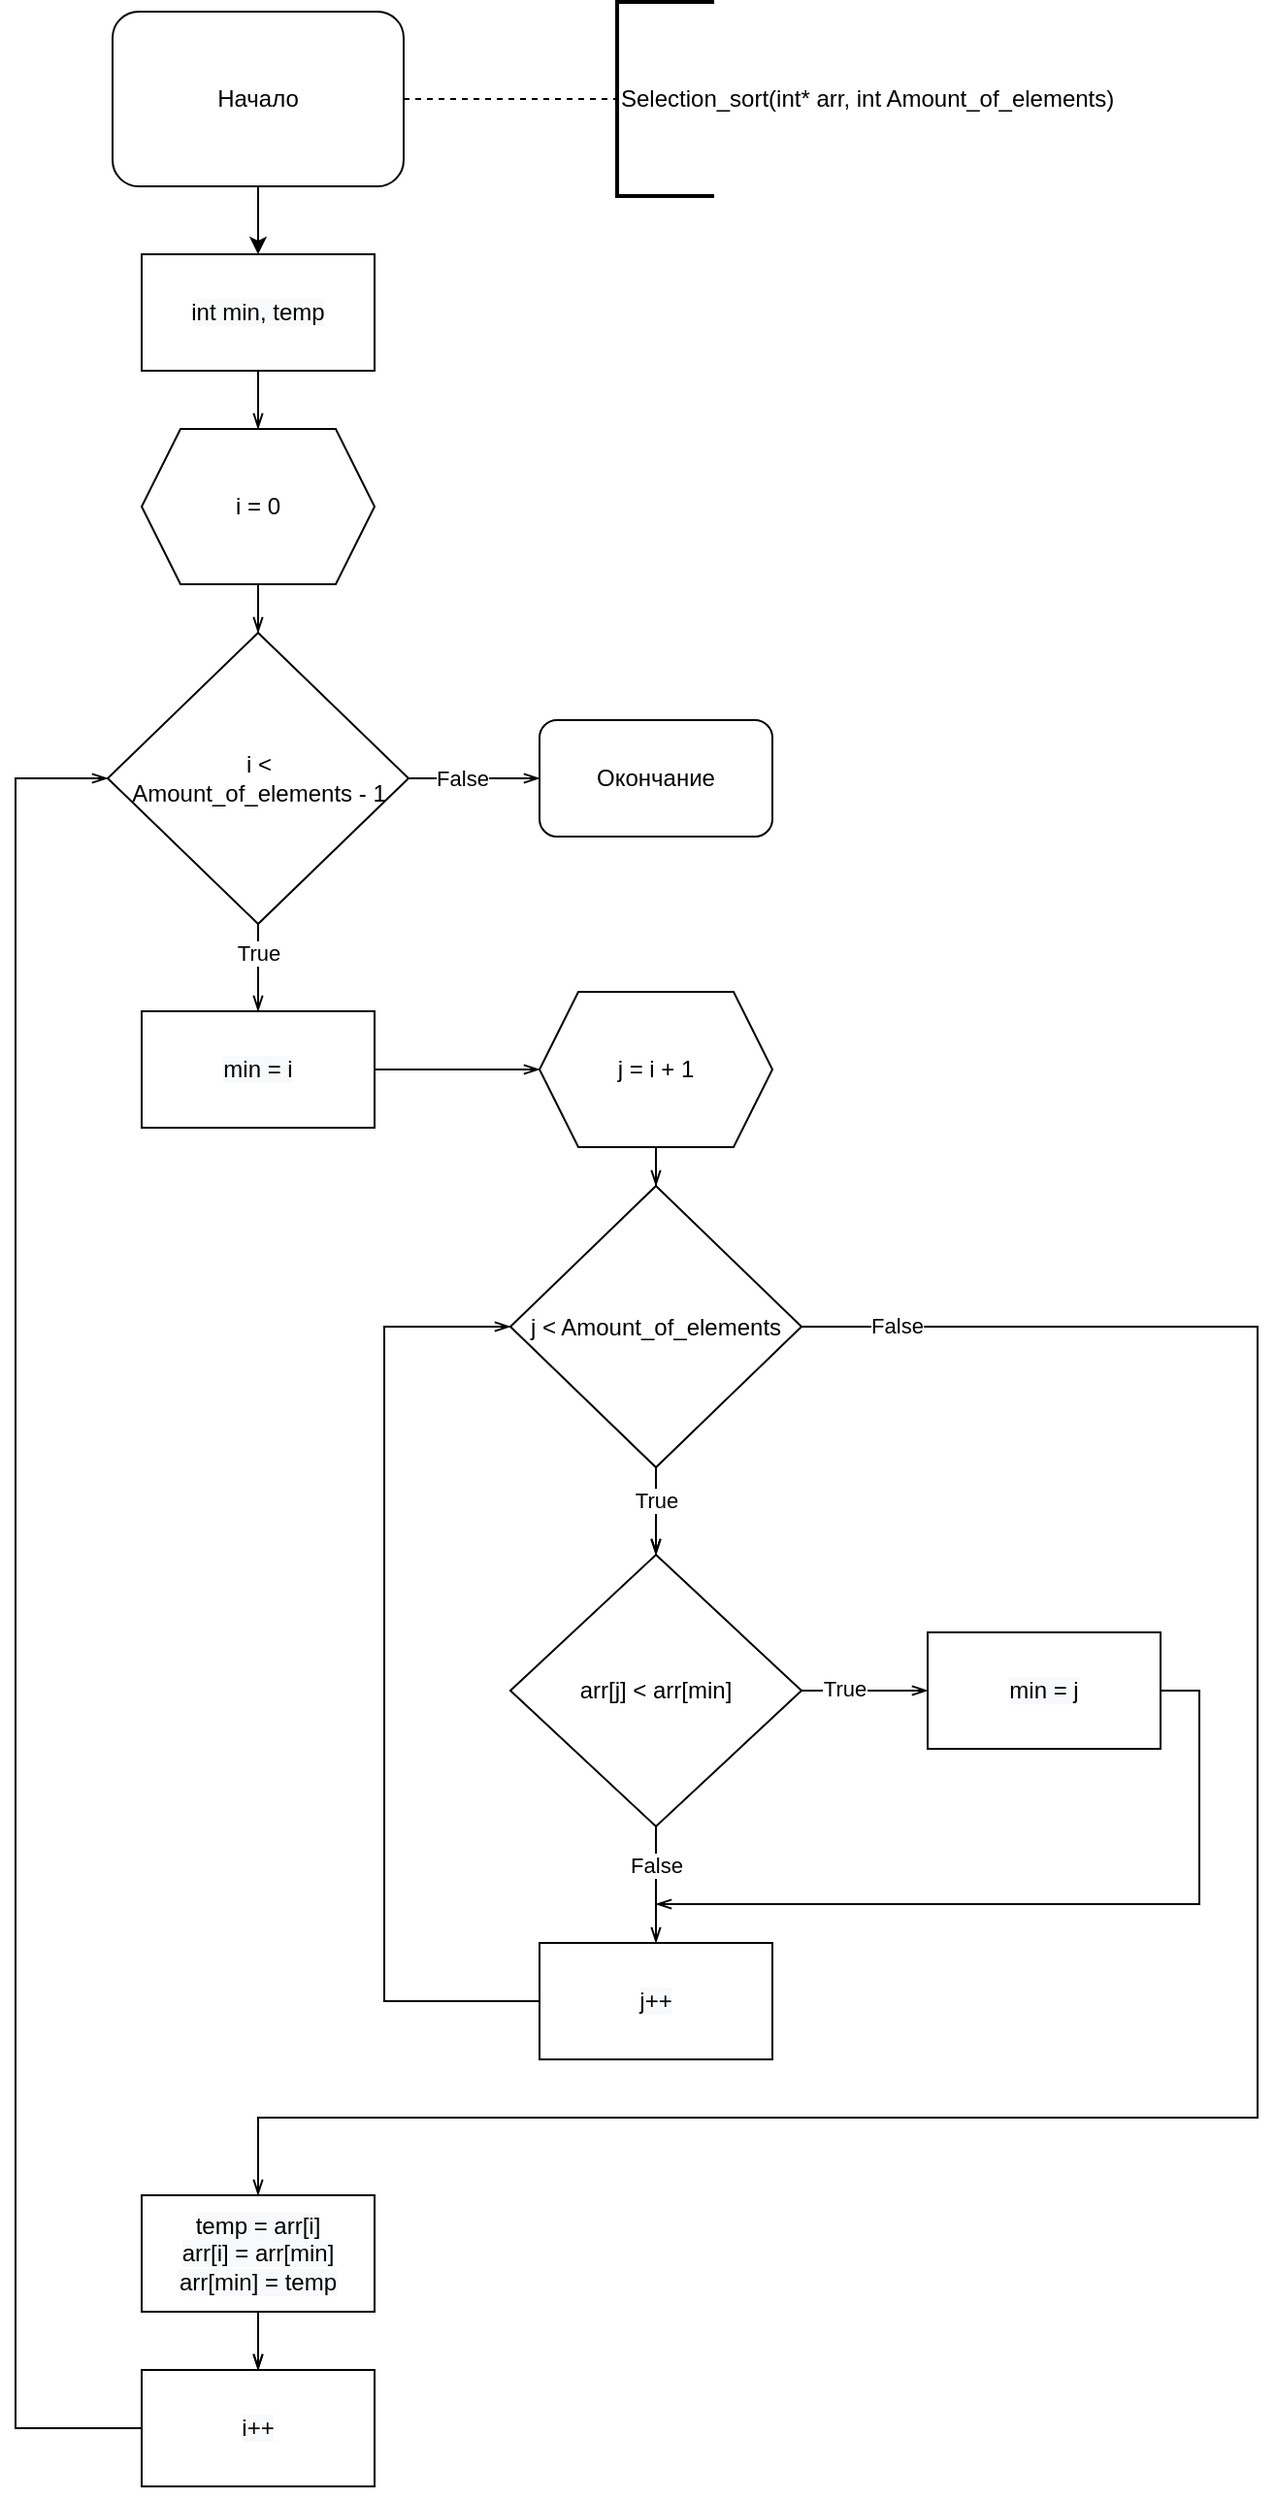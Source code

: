 <mxfile version="15.6.8" type="github">
  <diagram id="JtWoORu62oSFt6Ij9DHz" name="Page-1">
    <mxGraphModel dx="2031" dy="1293" grid="1" gridSize="10" guides="1" tooltips="1" connect="1" arrows="1" fold="1" page="1" pageScale="1" pageWidth="850" pageHeight="1100" math="0" shadow="0">
      <root>
        <mxCell id="0" />
        <mxCell id="1" parent="0" />
        <mxCell id="2sIGeX1ukINf47vbquPl-16" value="" style="edgeStyle=orthogonalEdgeStyle;rounded=0;orthogonalLoop=1;jettySize=auto;html=1;entryX=0.5;entryY=0;entryDx=0;entryDy=0;" edge="1" parent="1" source="2sIGeX1ukINf47vbquPl-1" target="2sIGeX1ukINf47vbquPl-62">
          <mxGeometry relative="1" as="geometry">
            <mxPoint x="375" y="150" as="targetPoint" />
          </mxGeometry>
        </mxCell>
        <mxCell id="2sIGeX1ukINf47vbquPl-1" value="Начало" style="rounded=1;whiteSpace=wrap;html=1;" vertex="1" parent="1">
          <mxGeometry x="300" y="35" width="150" height="90" as="geometry" />
        </mxCell>
        <mxCell id="2sIGeX1ukINf47vbquPl-3" value="Selection_sort(int* arr, int Amount_of_elements)" style="strokeWidth=2;html=1;shape=mxgraph.flowchart.annotation_1;align=left;pointerEvents=1;" vertex="1" parent="1">
          <mxGeometry x="560" y="30" width="50" height="100" as="geometry" />
        </mxCell>
        <mxCell id="2sIGeX1ukINf47vbquPl-4" value="" style="endArrow=none;dashed=1;html=1;rounded=0;exitX=1;exitY=0.5;exitDx=0;exitDy=0;entryX=0;entryY=0.5;entryDx=0;entryDy=0;entryPerimeter=0;" edge="1" parent="1" source="2sIGeX1ukINf47vbquPl-1" target="2sIGeX1ukINf47vbquPl-3">
          <mxGeometry width="50" height="50" relative="1" as="geometry">
            <mxPoint x="400" y="420" as="sourcePoint" />
            <mxPoint x="450" y="370" as="targetPoint" />
          </mxGeometry>
        </mxCell>
        <mxCell id="2sIGeX1ukINf47vbquPl-53" style="edgeStyle=orthogonalEdgeStyle;rounded=0;orthogonalLoop=1;jettySize=auto;html=1;exitX=1;exitY=0.5;exitDx=0;exitDy=0;startArrow=none;startFill=0;endArrow=openThin;endFill=0;" edge="1" parent="1" source="2sIGeX1ukINf47vbquPl-6" target="2sIGeX1ukINf47vbquPl-52">
          <mxGeometry relative="1" as="geometry" />
        </mxCell>
        <mxCell id="2sIGeX1ukINf47vbquPl-60" value="False" style="edgeLabel;html=1;align=center;verticalAlign=middle;resizable=0;points=[];" vertex="1" connectable="0" parent="2sIGeX1ukINf47vbquPl-53">
          <mxGeometry x="-0.712" y="-3" relative="1" as="geometry">
            <mxPoint x="18" y="-3" as="offset" />
          </mxGeometry>
        </mxCell>
        <mxCell id="2sIGeX1ukINf47vbquPl-59" value="" style="edgeStyle=orthogonalEdgeStyle;rounded=0;orthogonalLoop=1;jettySize=auto;html=1;startArrow=none;startFill=0;endArrow=openThin;endFill=0;entryX=0.5;entryY=0;entryDx=0;entryDy=0;" edge="1" parent="1" source="2sIGeX1ukINf47vbquPl-6" target="2sIGeX1ukINf47vbquPl-65">
          <mxGeometry relative="1" as="geometry">
            <mxPoint x="375" y="650" as="targetPoint" />
            <Array as="points">
              <mxPoint x="380" y="450" />
              <mxPoint x="380" y="450" />
            </Array>
          </mxGeometry>
        </mxCell>
        <mxCell id="2sIGeX1ukINf47vbquPl-61" value="True" style="edgeLabel;html=1;align=center;verticalAlign=middle;resizable=0;points=[];" vertex="1" connectable="0" parent="2sIGeX1ukINf47vbquPl-59">
          <mxGeometry x="-0.294" y="-1" relative="1" as="geometry">
            <mxPoint x="1" y="-1" as="offset" />
          </mxGeometry>
        </mxCell>
        <mxCell id="2sIGeX1ukINf47vbquPl-6" value="i &amp;lt; &lt;br&gt;Amount_of_elements - 1" style="rhombus;whiteSpace=wrap;html=1;" vertex="1" parent="1">
          <mxGeometry x="297.5" y="355" width="155" height="150" as="geometry" />
        </mxCell>
        <mxCell id="2sIGeX1ukINf47vbquPl-38" value="" style="edgeStyle=orthogonalEdgeStyle;rounded=0;orthogonalLoop=1;jettySize=auto;html=1;startArrow=none;startFill=0;endArrow=openThin;endFill=0;exitX=1;exitY=0.5;exitDx=0;exitDy=0;" edge="1" parent="1" source="2sIGeX1ukINf47vbquPl-65" target="2sIGeX1ukINf47vbquPl-36">
          <mxGeometry relative="1" as="geometry">
            <mxPoint x="435" y="710" as="sourcePoint" />
            <Array as="points" />
          </mxGeometry>
        </mxCell>
        <mxCell id="2sIGeX1ukINf47vbquPl-33" style="edgeStyle=orthogonalEdgeStyle;rounded=0;orthogonalLoop=1;jettySize=auto;html=1;entryX=0;entryY=0.5;entryDx=0;entryDy=0;startArrow=none;startFill=0;endArrow=openThin;endFill=0;exitX=0;exitY=0.5;exitDx=0;exitDy=0;" edge="1" parent="1" source="2sIGeX1ukINf47vbquPl-70" target="2sIGeX1ukINf47vbquPl-6">
          <mxGeometry relative="1" as="geometry">
            <mxPoint x="315" y="1700" as="sourcePoint" />
            <Array as="points">
              <mxPoint x="250" y="1280" />
              <mxPoint x="250" y="430" />
            </Array>
          </mxGeometry>
        </mxCell>
        <mxCell id="2sIGeX1ukINf47vbquPl-64" value="" style="edgeStyle=orthogonalEdgeStyle;rounded=0;orthogonalLoop=1;jettySize=auto;html=1;startArrow=none;startFill=0;endArrow=openThin;endFill=0;" edge="1" parent="1" source="2sIGeX1ukINf47vbquPl-20" target="2sIGeX1ukINf47vbquPl-6">
          <mxGeometry relative="1" as="geometry" />
        </mxCell>
        <mxCell id="2sIGeX1ukINf47vbquPl-20" value="i = 0" style="shape=hexagon;perimeter=hexagonPerimeter2;whiteSpace=wrap;html=1;fixedSize=1;" vertex="1" parent="1">
          <mxGeometry x="315" y="250" width="120" height="80" as="geometry" />
        </mxCell>
        <mxCell id="2sIGeX1ukINf47vbquPl-39" value="" style="edgeStyle=orthogonalEdgeStyle;rounded=0;orthogonalLoop=1;jettySize=auto;html=1;startArrow=none;startFill=0;endArrow=openThin;endFill=0;" edge="1" parent="1" source="2sIGeX1ukINf47vbquPl-36" target="2sIGeX1ukINf47vbquPl-37">
          <mxGeometry relative="1" as="geometry" />
        </mxCell>
        <mxCell id="2sIGeX1ukINf47vbquPl-36" value="j = i + 1" style="shape=hexagon;perimeter=hexagonPerimeter2;whiteSpace=wrap;html=1;fixedSize=1;" vertex="1" parent="1">
          <mxGeometry x="520" y="540" width="120" height="80" as="geometry" />
        </mxCell>
        <mxCell id="2sIGeX1ukINf47vbquPl-41" value="" style="edgeStyle=orthogonalEdgeStyle;rounded=0;orthogonalLoop=1;jettySize=auto;html=1;startArrow=none;startFill=0;endArrow=openThin;endFill=0;" edge="1" parent="1" source="2sIGeX1ukINf47vbquPl-37" target="2sIGeX1ukINf47vbquPl-40">
          <mxGeometry relative="1" as="geometry" />
        </mxCell>
        <mxCell id="2sIGeX1ukINf47vbquPl-50" style="edgeStyle=orthogonalEdgeStyle;rounded=0;orthogonalLoop=1;jettySize=auto;html=1;exitX=1;exitY=0.5;exitDx=0;exitDy=0;startArrow=none;startFill=0;endArrow=openThin;endFill=0;entryX=0.5;entryY=0;entryDx=0;entryDy=0;" edge="1" parent="1" source="2sIGeX1ukINf47vbquPl-37" target="2sIGeX1ukINf47vbquPl-69">
          <mxGeometry relative="1" as="geometry">
            <mxPoint x="375" y="1370" as="targetPoint" />
            <Array as="points">
              <mxPoint x="890" y="713" />
              <mxPoint x="890" y="1120" />
              <mxPoint x="375" y="1120" />
            </Array>
          </mxGeometry>
        </mxCell>
        <mxCell id="2sIGeX1ukINf47vbquPl-54" value="False" style="edgeLabel;html=1;align=center;verticalAlign=middle;resizable=0;points=[];" vertex="1" connectable="0" parent="2sIGeX1ukINf47vbquPl-50">
          <mxGeometry x="-0.917" y="1" relative="1" as="geometry">
            <mxPoint x="-1" as="offset" />
          </mxGeometry>
        </mxCell>
        <mxCell id="2sIGeX1ukINf47vbquPl-74" value="" style="edgeStyle=orthogonalEdgeStyle;rounded=0;orthogonalLoop=1;jettySize=auto;html=1;startArrow=none;startFill=0;endArrow=openThin;endFill=0;" edge="1" parent="1" source="2sIGeX1ukINf47vbquPl-37" target="2sIGeX1ukINf47vbquPl-40">
          <mxGeometry relative="1" as="geometry" />
        </mxCell>
        <mxCell id="2sIGeX1ukINf47vbquPl-76" value="True" style="edgeLabel;html=1;align=center;verticalAlign=middle;resizable=0;points=[];" vertex="1" connectable="0" parent="2sIGeX1ukINf47vbquPl-74">
          <mxGeometry x="-0.274" relative="1" as="geometry">
            <mxPoint as="offset" />
          </mxGeometry>
        </mxCell>
        <mxCell id="2sIGeX1ukINf47vbquPl-37" value="j &amp;lt; Amount_of_elements" style="rhombus;whiteSpace=wrap;html=1;" vertex="1" parent="1">
          <mxGeometry x="505" y="640" width="150" height="145" as="geometry" />
        </mxCell>
        <mxCell id="2sIGeX1ukINf47vbquPl-43" value="" style="edgeStyle=orthogonalEdgeStyle;rounded=0;orthogonalLoop=1;jettySize=auto;html=1;startArrow=none;startFill=0;endArrow=openThin;endFill=0;entryX=0.5;entryY=0;entryDx=0;entryDy=0;" edge="1" parent="1" source="2sIGeX1ukINf47vbquPl-40" target="2sIGeX1ukINf47vbquPl-68">
          <mxGeometry relative="1" as="geometry">
            <mxPoint x="650.034" y="1220.0" as="targetPoint" />
            <Array as="points" />
          </mxGeometry>
        </mxCell>
        <mxCell id="2sIGeX1ukINf47vbquPl-58" value="False" style="edgeLabel;html=1;align=center;verticalAlign=middle;resizable=0;points=[];" vertex="1" connectable="0" parent="2sIGeX1ukINf47vbquPl-43">
          <mxGeometry x="-0.384" y="-2" relative="1" as="geometry">
            <mxPoint x="2" y="1" as="offset" />
          </mxGeometry>
        </mxCell>
        <mxCell id="2sIGeX1ukINf47vbquPl-46" value="" style="edgeStyle=orthogonalEdgeStyle;rounded=0;orthogonalLoop=1;jettySize=auto;html=1;startArrow=none;startFill=0;endArrow=openThin;endFill=0;entryX=0;entryY=0.5;entryDx=0;entryDy=0;" edge="1" parent="1" source="2sIGeX1ukINf47vbquPl-40" target="2sIGeX1ukINf47vbquPl-66">
          <mxGeometry relative="1" as="geometry">
            <mxPoint x="830" y="1040" as="targetPoint" />
          </mxGeometry>
        </mxCell>
        <mxCell id="2sIGeX1ukINf47vbquPl-57" value="True" style="edgeLabel;html=1;align=center;verticalAlign=middle;resizable=0;points=[];" vertex="1" connectable="0" parent="2sIGeX1ukINf47vbquPl-46">
          <mxGeometry x="-0.332" y="1" relative="1" as="geometry">
            <mxPoint as="offset" />
          </mxGeometry>
        </mxCell>
        <mxCell id="2sIGeX1ukINf47vbquPl-40" value="arr[j] &amp;lt; arr[min]" style="rhombus;whiteSpace=wrap;html=1;" vertex="1" parent="1">
          <mxGeometry x="505" y="830" width="150" height="140" as="geometry" />
        </mxCell>
        <mxCell id="2sIGeX1ukINf47vbquPl-44" style="edgeStyle=orthogonalEdgeStyle;rounded=0;orthogonalLoop=1;jettySize=auto;html=1;entryX=0;entryY=0.5;entryDx=0;entryDy=0;startArrow=none;startFill=0;endArrow=openThin;endFill=0;exitX=0;exitY=0.5;exitDx=0;exitDy=0;" edge="1" parent="1" source="2sIGeX1ukINf47vbquPl-68" target="2sIGeX1ukINf47vbquPl-37">
          <mxGeometry relative="1" as="geometry">
            <mxPoint x="595" y="1254.966" as="sourcePoint" />
            <Array as="points">
              <mxPoint x="440" y="1060" />
              <mxPoint x="440" y="713" />
            </Array>
          </mxGeometry>
        </mxCell>
        <mxCell id="2sIGeX1ukINf47vbquPl-52" value="Окончание" style="rounded=1;whiteSpace=wrap;html=1;" vertex="1" parent="1">
          <mxGeometry x="520" y="400" width="120" height="60" as="geometry" />
        </mxCell>
        <mxCell id="2sIGeX1ukINf47vbquPl-63" value="" style="edgeStyle=orthogonalEdgeStyle;rounded=0;orthogonalLoop=1;jettySize=auto;html=1;startArrow=none;startFill=0;endArrow=openThin;endFill=0;" edge="1" parent="1" source="2sIGeX1ukINf47vbquPl-62" target="2sIGeX1ukINf47vbquPl-20">
          <mxGeometry relative="1" as="geometry" />
        </mxCell>
        <mxCell id="2sIGeX1ukINf47vbquPl-62" value="&#xa;&#xa;&lt;span style=&quot;color: rgb(0, 0, 0); font-family: helvetica; font-size: 12px; font-style: normal; font-weight: 400; letter-spacing: normal; text-align: center; text-indent: 0px; text-transform: none; word-spacing: 0px; background-color: rgb(248, 249, 250); display: inline; float: none;&quot;&gt;int min, temp&lt;/span&gt;&#xa;&#xa;" style="rounded=0;whiteSpace=wrap;html=1;" vertex="1" parent="1">
          <mxGeometry x="315" y="160" width="120" height="60" as="geometry" />
        </mxCell>
        <mxCell id="2sIGeX1ukINf47vbquPl-65" value="&#xa;&#xa;&lt;span style=&quot;color: rgb(0, 0, 0); font-family: helvetica; font-size: 12px; font-style: normal; font-weight: 400; letter-spacing: normal; text-align: center; text-indent: 0px; text-transform: none; word-spacing: 0px; background-color: rgb(248, 249, 250); display: inline; float: none;&quot;&gt;min = i&lt;/span&gt;&#xa;&#xa;" style="rounded=0;whiteSpace=wrap;html=1;" vertex="1" parent="1">
          <mxGeometry x="315" y="550" width="120" height="60" as="geometry" />
        </mxCell>
        <mxCell id="2sIGeX1ukINf47vbquPl-77" style="edgeStyle=orthogonalEdgeStyle;rounded=0;orthogonalLoop=1;jettySize=auto;html=1;exitX=1;exitY=0.5;exitDx=0;exitDy=0;startArrow=none;startFill=0;endArrow=openThin;endFill=0;" edge="1" parent="1" source="2sIGeX1ukINf47vbquPl-66">
          <mxGeometry relative="1" as="geometry">
            <mxPoint x="580" y="1010" as="targetPoint" />
            <Array as="points">
              <mxPoint x="860" y="900" />
              <mxPoint x="860" y="1010" />
              <mxPoint x="580" y="1010" />
            </Array>
          </mxGeometry>
        </mxCell>
        <mxCell id="2sIGeX1ukINf47vbquPl-66" value="&#xa;&#xa;&lt;span style=&quot;color: rgb(0, 0, 0); font-family: helvetica; font-size: 12px; font-style: normal; font-weight: 400; letter-spacing: normal; text-align: center; text-indent: 0px; text-transform: none; word-spacing: 0px; background-color: rgb(248, 249, 250); display: inline; float: none;&quot;&gt;min = j&lt;/span&gt;&#xa;&#xa;" style="rounded=0;whiteSpace=wrap;html=1;" vertex="1" parent="1">
          <mxGeometry x="720" y="870" width="120" height="60" as="geometry" />
        </mxCell>
        <mxCell id="2sIGeX1ukINf47vbquPl-68" value="&#xa;&#xa;&lt;span style=&quot;color: rgb(0, 0, 0); font-family: helvetica; font-size: 12px; font-style: normal; font-weight: 400; letter-spacing: normal; text-align: center; text-indent: 0px; text-transform: none; word-spacing: 0px; background-color: rgb(248, 249, 250); display: inline; float: none;&quot;&gt;j++&lt;/span&gt;&#xa;&#xa;" style="rounded=0;whiteSpace=wrap;html=1;" vertex="1" parent="1">
          <mxGeometry x="520" y="1030" width="120" height="60" as="geometry" />
        </mxCell>
        <mxCell id="2sIGeX1ukINf47vbquPl-71" value="" style="edgeStyle=orthogonalEdgeStyle;rounded=0;orthogonalLoop=1;jettySize=auto;html=1;startArrow=none;startFill=0;endArrow=openThin;endFill=0;" edge="1" parent="1" source="2sIGeX1ukINf47vbquPl-69" target="2sIGeX1ukINf47vbquPl-70">
          <mxGeometry relative="1" as="geometry" />
        </mxCell>
        <mxCell id="2sIGeX1ukINf47vbquPl-72" value="" style="edgeStyle=orthogonalEdgeStyle;rounded=0;orthogonalLoop=1;jettySize=auto;html=1;startArrow=none;startFill=0;endArrow=openThin;endFill=0;" edge="1" parent="1" source="2sIGeX1ukINf47vbquPl-69" target="2sIGeX1ukINf47vbquPl-70">
          <mxGeometry relative="1" as="geometry" />
        </mxCell>
        <mxCell id="2sIGeX1ukINf47vbquPl-69" value="&#xa;&#xa;&lt;span style=&quot;color: rgb(0, 0, 0); font-family: helvetica; font-size: 12px; font-style: normal; font-weight: 400; letter-spacing: normal; text-align: center; text-indent: 0px; text-transform: none; word-spacing: 0px; background-color: rgb(248, 249, 250); display: inline; float: none;&quot;&gt;temp = arr[i]&lt;/span&gt;&lt;br style=&quot;color: rgb(0, 0, 0); font-family: helvetica; font-size: 12px; font-style: normal; font-weight: 400; letter-spacing: normal; text-align: center; text-indent: 0px; text-transform: none; word-spacing: 0px; background-color: rgb(248, 249, 250);&quot;&gt;&lt;span style=&quot;color: rgb(0, 0, 0); font-family: helvetica; font-size: 12px; font-style: normal; font-weight: 400; letter-spacing: normal; text-align: center; text-indent: 0px; text-transform: none; word-spacing: 0px; background-color: rgb(248, 249, 250); display: inline; float: none;&quot;&gt;arr[i] = arr[min]&lt;/span&gt;&lt;br style=&quot;color: rgb(0, 0, 0); font-family: helvetica; font-size: 12px; font-style: normal; font-weight: 400; letter-spacing: normal; text-align: center; text-indent: 0px; text-transform: none; word-spacing: 0px; background-color: rgb(248, 249, 250);&quot;&gt;&lt;span style=&quot;color: rgb(0, 0, 0); font-family: helvetica; font-size: 12px; font-style: normal; font-weight: 400; letter-spacing: normal; text-align: center; text-indent: 0px; text-transform: none; word-spacing: 0px; background-color: rgb(248, 249, 250); display: inline; float: none;&quot;&gt;arr[min] = temp&lt;/span&gt;&#xa;&#xa;" style="rounded=0;whiteSpace=wrap;html=1;" vertex="1" parent="1">
          <mxGeometry x="315" y="1160" width="120" height="60" as="geometry" />
        </mxCell>
        <mxCell id="2sIGeX1ukINf47vbquPl-70" value="&#xa;&#xa;&lt;span style=&quot;color: rgb(0, 0, 0); font-family: helvetica; font-size: 12px; font-style: normal; font-weight: 400; letter-spacing: normal; text-align: center; text-indent: 0px; text-transform: none; word-spacing: 0px; background-color: rgb(248, 249, 250); display: inline; float: none;&quot;&gt;i++&lt;/span&gt;&#xa;&#xa;" style="rounded=0;whiteSpace=wrap;html=1;" vertex="1" parent="1">
          <mxGeometry x="315" y="1250" width="120" height="60" as="geometry" />
        </mxCell>
      </root>
    </mxGraphModel>
  </diagram>
</mxfile>
